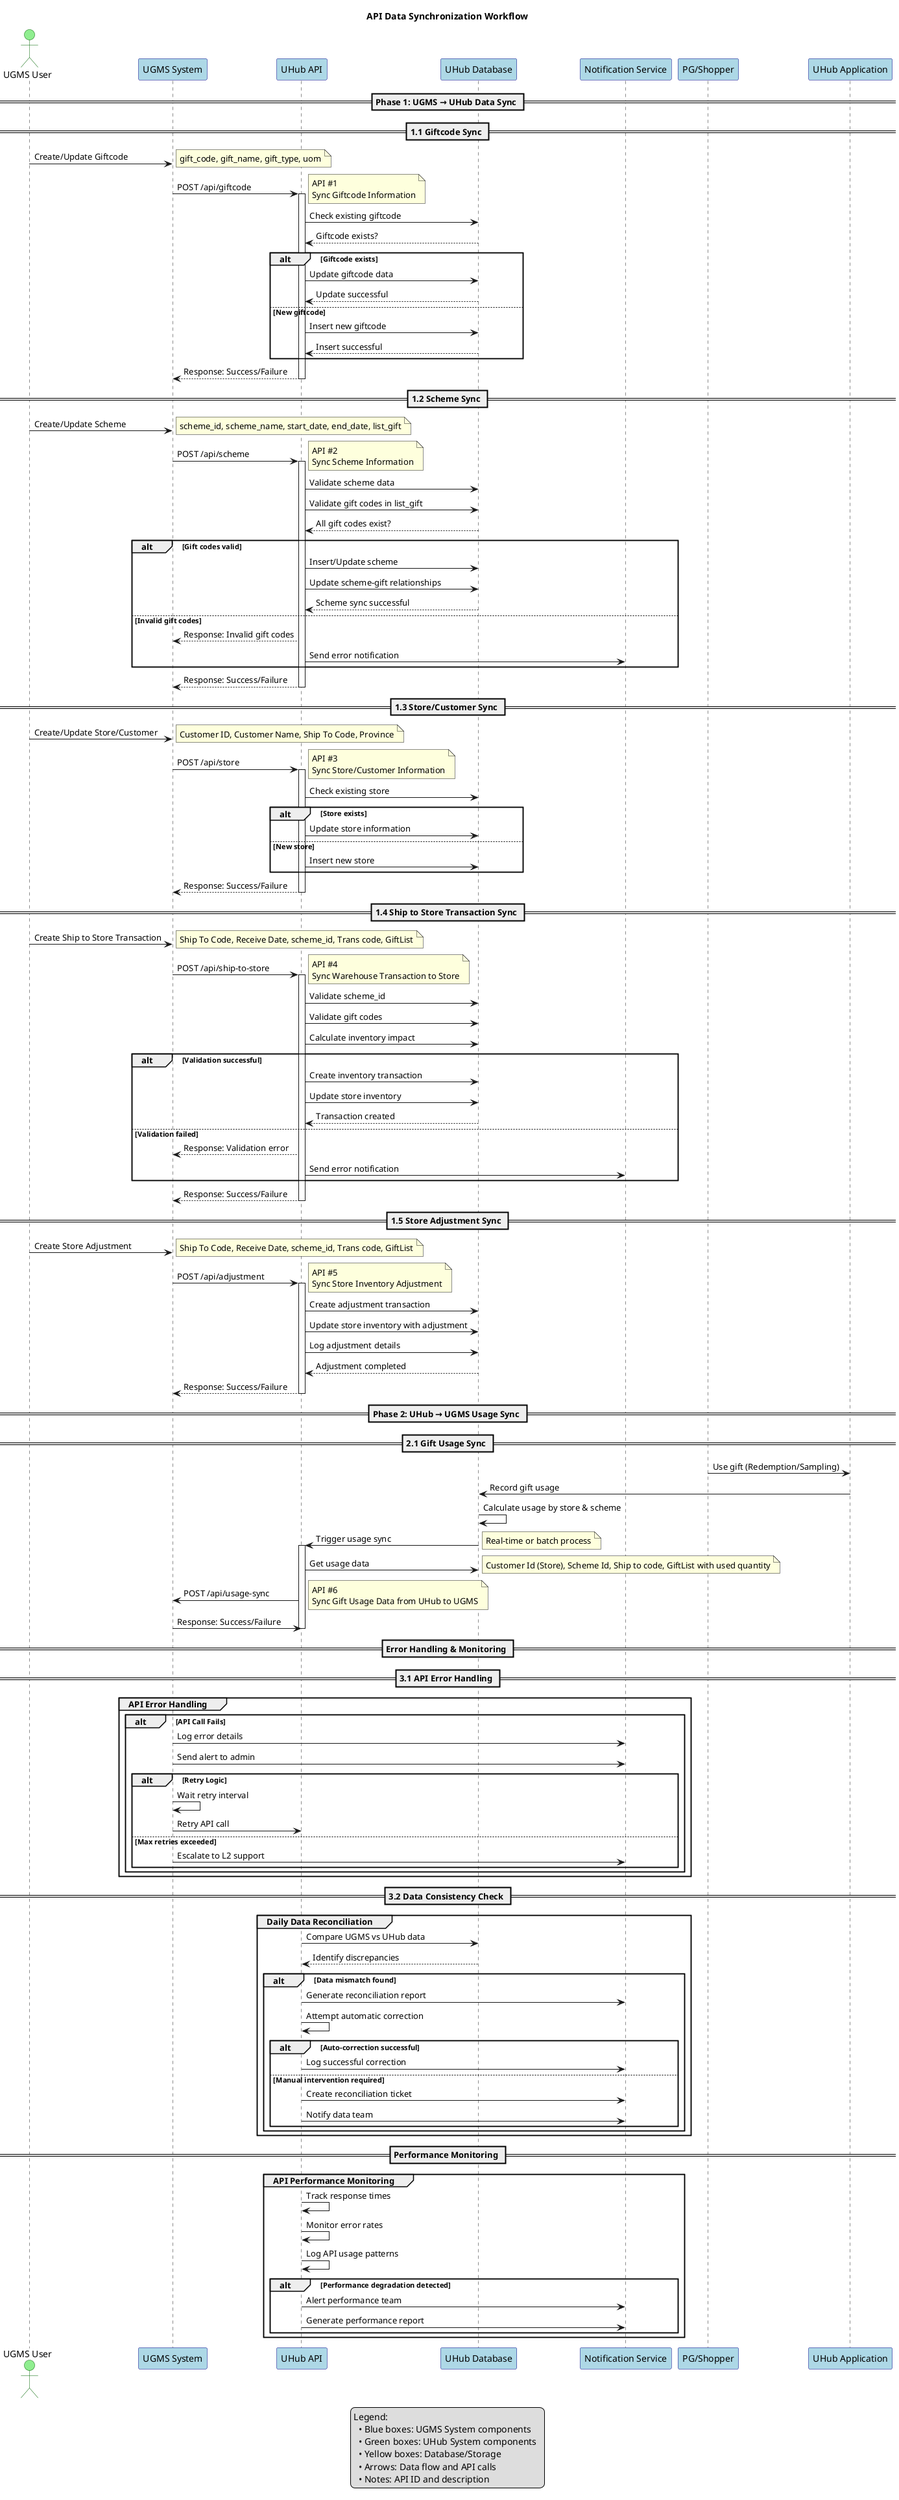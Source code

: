 @startuml UGMS_UHUB_Integration
title UGMS ↔ UHub Integration Process
title API Data Synchronization Workflow

skinparam participant {
    BackgroundColor LightBlue
    BorderColor DarkBlue
}
skinparam actor {
    BackgroundColor LightGreen
    BorderColor DarkGreen
}
skinparam database {
    BackgroundColor LightYellow
    BorderColor Orange
}

actor "UGMS User" as UGMS_User
participant "UGMS System" as UGMS
participant "UHub API" as UHub_API
participant "UHub Database" as UHub_DB
participant "Notification Service" as Notify

== Phase 1: UGMS → UHub Data Sync ==

== 1.1 Giftcode Sync ==
UGMS_User -> UGMS: Create/Update Giftcode
note right: gift_code, gift_name, gift_type, uom

UGMS -> UHub_API: POST /api/giftcode
note right: API #1\nSync Giftcode Information
activate UHub_API

UHub_API -> UHub_DB: Check existing giftcode
UHub_DB --> UHub_API: Giftcode exists?

alt Giftcode exists
    UHub_API -> UHub_DB: Update giftcode data
    UHub_DB --> UHub_API: Update successful
else New giftcode
    UHub_API -> UHub_DB: Insert new giftcode
    UHub_DB --> UHub_API: Insert successful
end

UHub_API --> UGMS: Response: Success/Failure
deactivate UHub_API

== 1.2 Scheme Sync ==
UGMS_User -> UGMS: Create/Update Scheme
note right: scheme_id, scheme_name, start_date, end_date, list_gift

UGMS -> UHub_API: POST /api/scheme
note right: API #2\nSync Scheme Information
activate UHub_API

UHub_API -> UHub_DB: Validate scheme data
UHub_API -> UHub_DB: Validate gift codes in list_gift
UHub_DB --> UHub_API: All gift codes exist?

alt Gift codes valid
    UHub_API -> UHub_DB: Insert/Update scheme
    UHub_API -> UHub_DB: Update scheme-gift relationships
    UHub_DB --> UHub_API: Scheme sync successful
else Invalid gift codes
    UHub_API --> UGMS: Response: Invalid gift codes
    UHub_API -> Notify: Send error notification
end

UHub_API --> UGMS: Response: Success/Failure
deactivate UHub_API

== 1.3 Store/Customer Sync ==
UGMS_User -> UGMS: Create/Update Store/Customer
note right: Customer ID, Customer Name, Ship To Code, Province

UGMS -> UHub_API: POST /api/store
note right: API #3\nSync Store/Customer Information
activate UHub_API

UHub_API -> UHub_DB: Check existing store
alt Store exists
    UHub_API -> UHub_DB: Update store information
else New store
    UHub_API -> UHub_DB: Insert new store
end

UHub_API --> UGMS: Response: Success/Failure
deactivate UHub_API

== 1.4 Ship to Store Transaction Sync ==
UGMS_User -> UGMS: Create Ship to Store Transaction
note right: Ship To Code, Receive Date, scheme_id, Trans code, GiftList

UGMS -> UHub_API: POST /api/ship-to-store
note right: API #4\nSync Warehouse Transaction to Store
activate UHub_API

UHub_API -> UHub_DB: Validate scheme_id
UHub_API -> UHub_DB: Validate gift codes
UHub_API -> UHub_DB: Calculate inventory impact

alt Validation successful
    UHub_API -> UHub_DB: Create inventory transaction
    UHub_API -> UHub_DB: Update store inventory
    UHub_DB --> UHub_API: Transaction created
else Validation failed
    UHub_API --> UGMS: Response: Validation error
    UHub_API -> Notify: Send error notification
end

UHub_API --> UGMS: Response: Success/Failure
deactivate UHub_API

== 1.5 Store Adjustment Sync ==
UGMS_User -> UGMS: Create Store Adjustment
note right: Ship To Code, Receive Date, scheme_id, Trans code, GiftList

UGMS -> UHub_API: POST /api/adjustment
note right: API #5\nSync Store Inventory Adjustment
activate UHub_API

UHub_API -> UHub_DB: Create adjustment transaction
UHub_API -> UHub_DB: Update store inventory with adjustment
UHub_API -> UHub_DB: Log adjustment details
UHub_DB --> UHub_API: Adjustment completed

UHub_API --> UGMS: Response: Success/Failure
deactivate UHub_API

== Phase 2: UHub → UGMS Usage Sync ==

== 2.1 Gift Usage Sync ==
participant "PG/Shopper" as EndUser
participant "UHub Application" as UHub_App

EndUser -> UHub_App: Use gift (Redemption/Sampling)
UHub_App -> UHub_DB: Record gift usage
UHub_DB -> UHub_DB: Calculate usage by store & scheme

UHub_DB -> UHub_API: Trigger usage sync
note right: Real-time or batch process
activate UHub_API

UHub_API -> UHub_DB: Get usage data
note right: Customer Id (Store), Scheme Id, Ship to code, GiftList with used quantity

UHub_API -> UGMS: POST /api/usage-sync
note right: API #6\nSync Gift Usage Data from UHub to UGMS

UGMS -> UHub_API: Response: Success/Failure
deactivate UHub_API

== Error Handling & Monitoring ==

== 3.1 API Error Handling ==
group API Error Handling
    alt API Call Fails
        UGMS -> Notify: Log error details
        UGMS -> Notify: Send alert to admin
        
        alt Retry Logic
            UGMS -> UGMS: Wait retry interval
            UGMS -> UHub_API: Retry API call
        else Max retries exceeded
            UGMS -> Notify: Escalate to L2 support
        end
    end
end

== 3.2 Data Consistency Check ==
group Daily Data Reconciliation
    activate UHub_API
    UHub_API -> UHub_DB: Compare UGMS vs UHub data
    UHub_DB --> UHub_API: Identify discrepancies
    
    alt Data mismatch found
        UHub_API -> Notify: Generate reconciliation report
        UHub_API -> UHub_API: Attempt automatic correction
        
        alt Auto-correction successful
            UHub_API -> Notify: Log successful correction
        else Manual intervention required
            UHub_API -> Notify: Create reconciliation ticket
            UHub_API -> Notify: Notify data team
        end
    end
    deactivate UHub_API
end

== Performance Monitoring ==
group API Performance Monitoring
    activate UHub_API
    UHub_API -> UHub_API: Track response times
    UHub_API -> UHub_API: Monitor error rates
    UHub_API -> UHub_API: Log API usage patterns
    
    alt Performance degradation detected
        UHub_API -> Notify: Alert performance team
        UHub_API -> Notify: Generate performance report
    end
    deactivate UHub_API
end

legend
Legend:
  • Blue boxes: UGMS System components
  • Green boxes: UHub System components  
  • Yellow boxes: Database/Storage
  • Arrows: Data flow and API calls
  • Notes: API ID and description
end legend

@enduml

